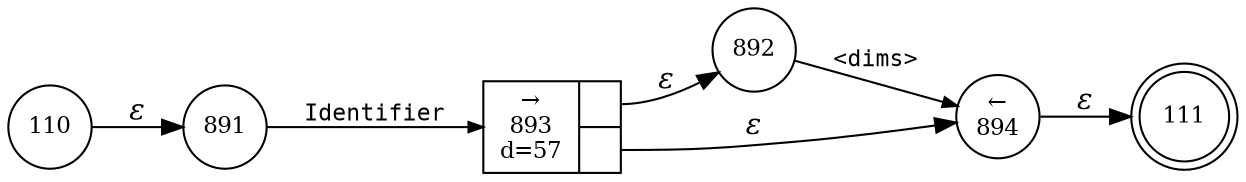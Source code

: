 digraph ATN {
rankdir=LR;
s111[fontsize=11, label="111", shape=doublecircle, fixedsize=true, width=.6];
s891[fontsize=11,label="891", shape=circle, fixedsize=true, width=.55, peripheries=1];
s892[fontsize=11,label="892", shape=circle, fixedsize=true, width=.55, peripheries=1];
s893[fontsize=11,label="{&rarr;\n893\nd=57|{<p0>|<p1>}}", shape=record, fixedsize=false, peripheries=1];
s110[fontsize=11,label="110", shape=circle, fixedsize=true, width=.55, peripheries=1];
s894[fontsize=11,label="&larr;\n894", shape=circle, fixedsize=true, width=.55, peripheries=1];
s110 -> s891 [fontname="Times-Italic", label="&epsilon;"];
s891 -> s893 [fontsize=11, fontname="Courier", arrowsize=.7, label = "Identifier", arrowhead = normal];
s893:p0 -> s892 [fontname="Times-Italic", label="&epsilon;"];
s893:p1 -> s894 [fontname="Times-Italic", label="&epsilon;"];
s892 -> s894 [fontsize=11, fontname="Courier", arrowsize=.7, label = "<dims>", arrowhead = normal];
s894 -> s111 [fontname="Times-Italic", label="&epsilon;"];
}